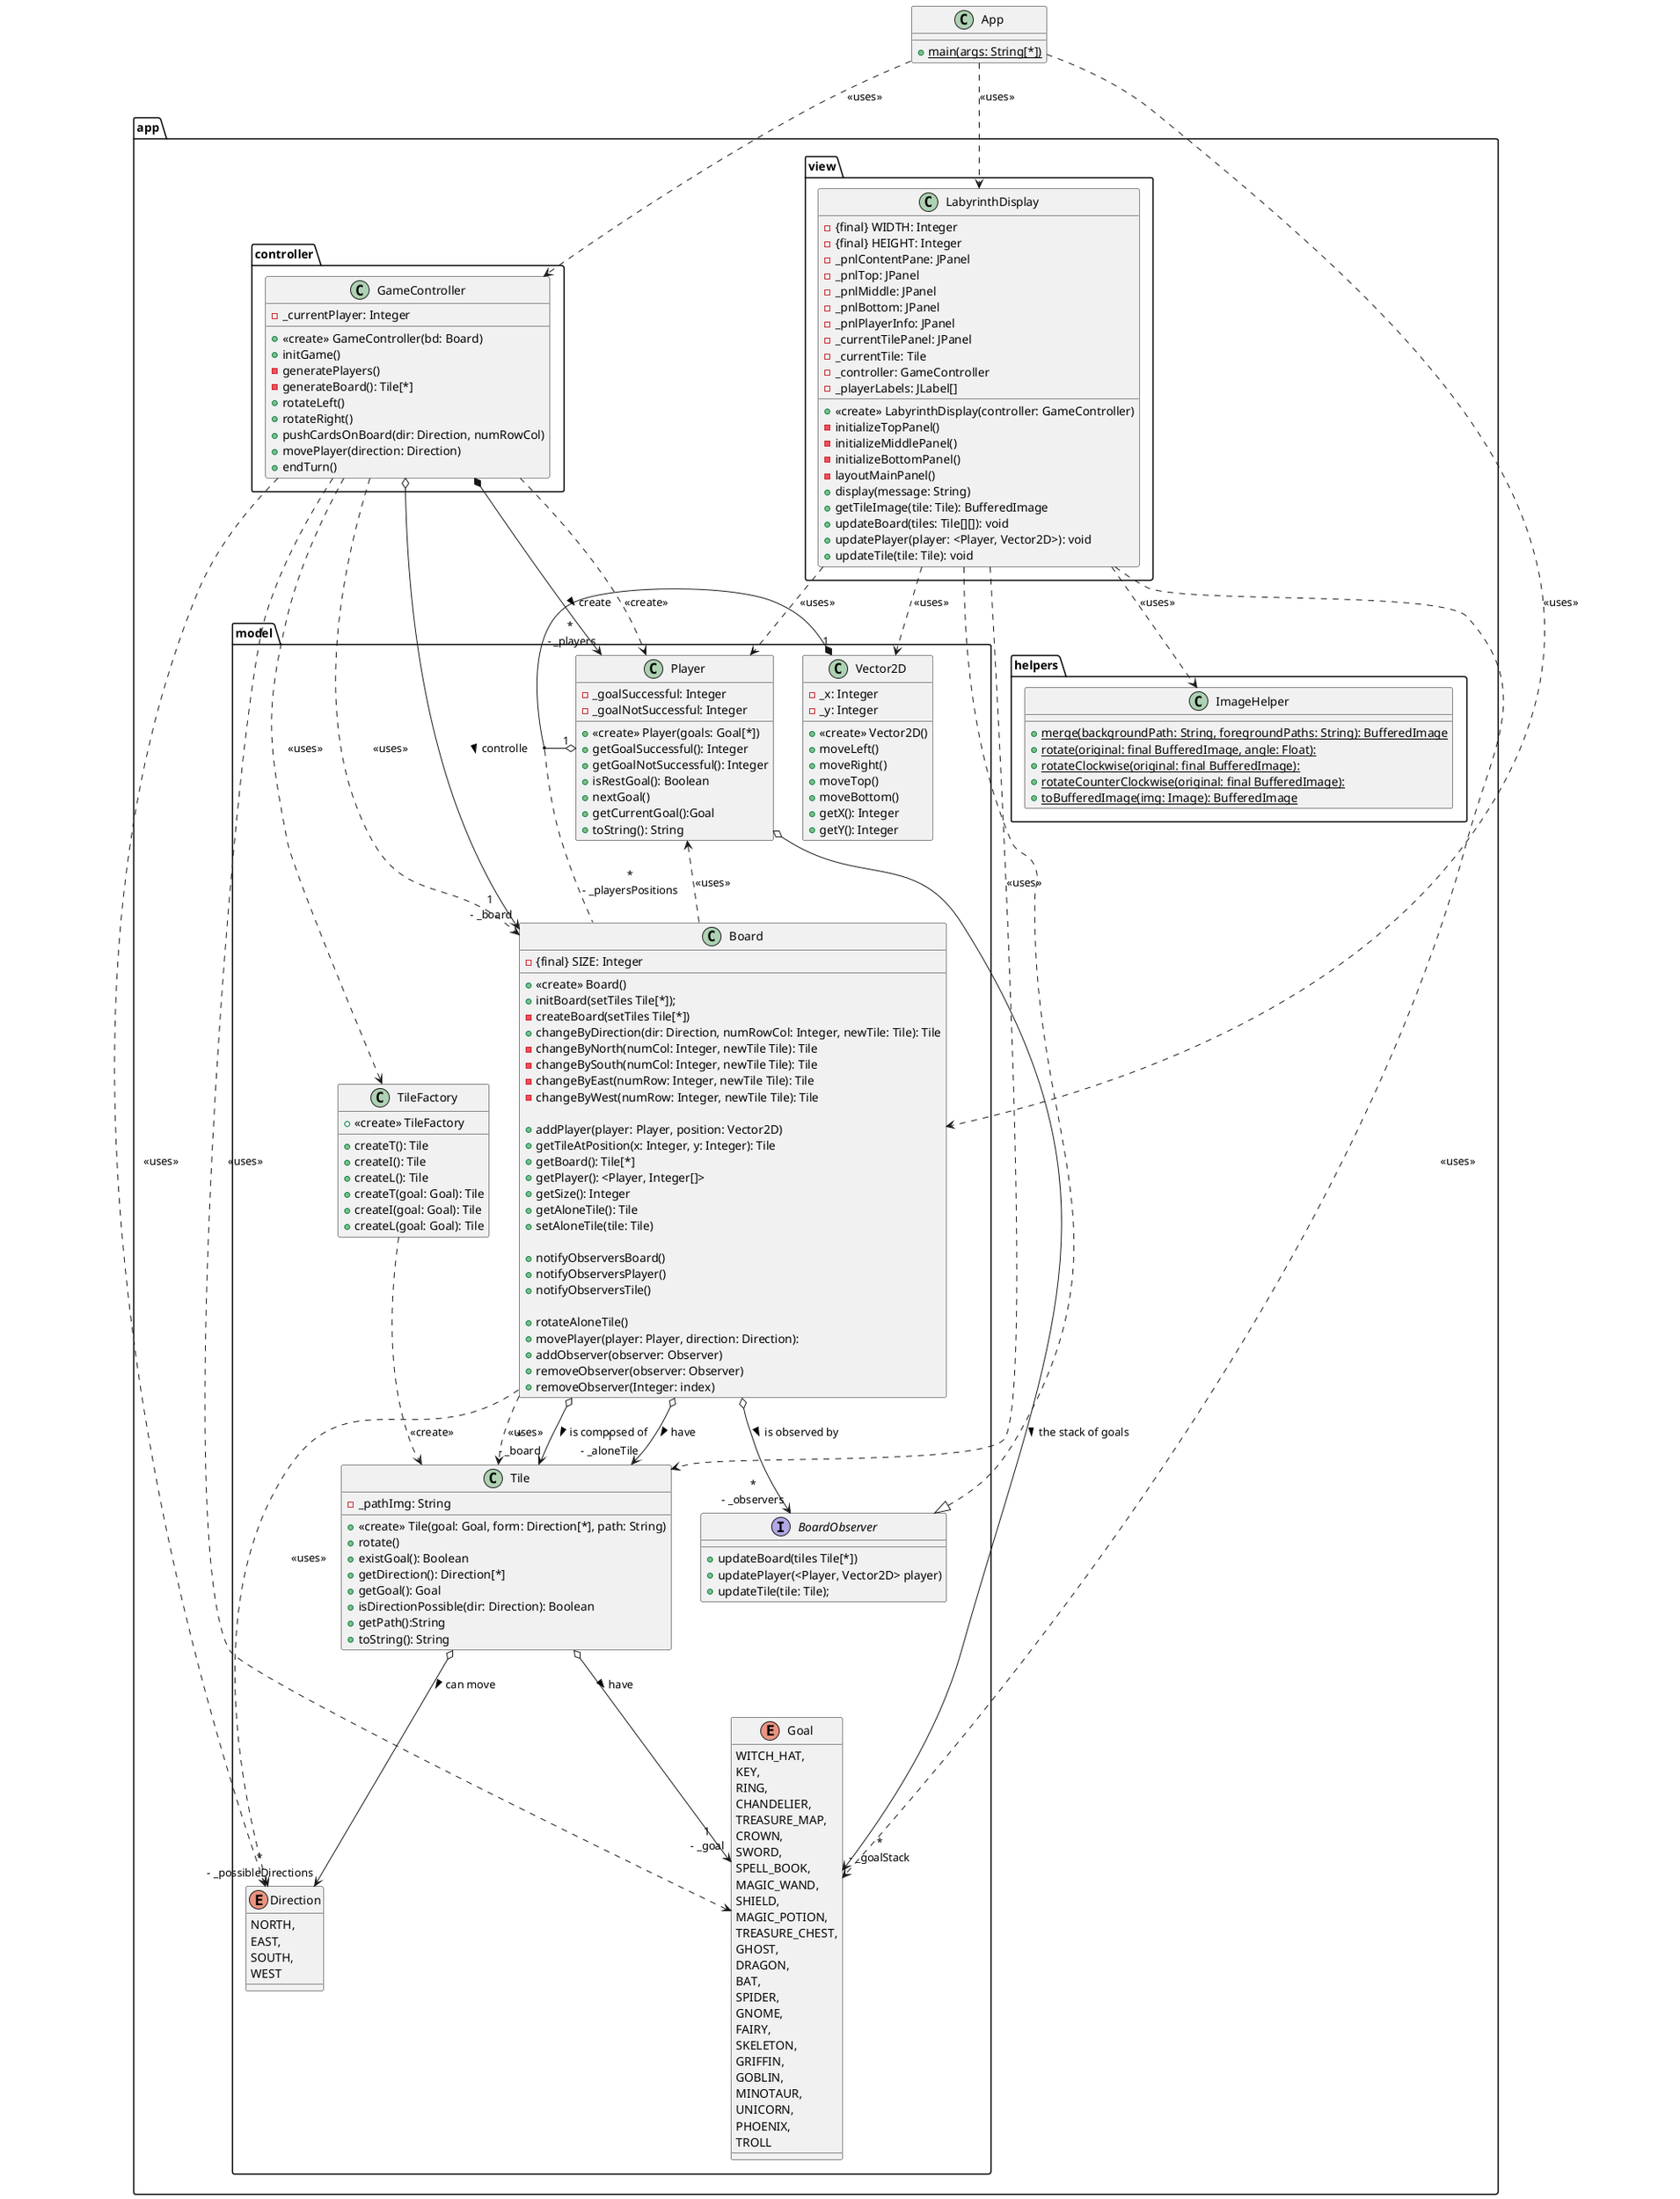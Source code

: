 @startuml

package app {
    package model {
        interface BoardObserver {
            + updateBoard(tiles Tile[*])
            + updatePlayer(<Player, Vector2D> player)
            + updateTile(tile: Tile);
        }

        class Board{
            - {final} SIZE: Integer
            + <<create>> Board()
            + initBoard(setTiles Tile[*]);
            - createBoard(setTiles Tile[*])
            + changeByDirection(dir: Direction, numRowCol: Integer, newTile: Tile): Tile
            - changeByNorth(numCol: Integer, newTile Tile): Tile
            - changeBySouth(numCol: Integer, newTile Tile): Tile
            - changeByEast(numRow: Integer, newTile Tile): Tile
            - changeByWest(numRow: Integer, newTile Tile): Tile

            + addPlayer(player: Player, position: Vector2D)
            + getTileAtPosition(x: Integer, y: Integer): Tile
            + getBoard(): Tile[*]
            + getPlayer(): <Player, Integer[]>
            + getSize(): Integer
            + getAloneTile(): Tile
            + setAloneTile(tile: Tile)

            + notifyObserversBoard()
            + notifyObserversPlayer()
            + notifyObserversTile()

            + rotateAloneTile()
            + movePlayer(player: Player, direction: Direction):
            + addObserver(observer: Observer)
            + removeObserver(observer: Observer)
            + removeObserver(Integer: index)
        }
        Player "1" o-* "1" Vector2D
        (Player, Vector2D) .. Board: *\n- _playersPositions

        Board o--> "*\n- _board" Tile: > is composed of
        Board o--> "1\n- _aloneTile" Tile: > have
        Board o--> "*\n- _observers" BoardObserver: > is observed by

        class Player{
            - _goalSuccessful: Integer
            - _goalNotSuccessful: Integer
            + <<create>> Player(goals: Goal[*])
            + getGoalSuccessful(): Integer
            + getGoalNotSuccessful(): Integer
            + isRestGoal(): Boolean
            + nextGoal()
            + getCurrentGoal():Goal
            + toString(): String
        }
        Player o-->"*\n- _goalStack" Goal: > the stack of goals 

        class Tile{
            - _pathImg: String
            + <<create>> Tile(goal: Goal, form: Direction[*], path: String)
            + rotate()
            + existGoal(): Boolean
            + getDirection(): Direction[*]
            + getGoal(): Goal
            + isDirectionPossible(dir: Direction): Boolean
            + getPath():String
            + toString(): String
        }
        Tile o-->"1\n- _goal" Goal: > have
        Tile o-->"*\n- _possibleDirections" Direction: > can move 

        class TileFactory{
            + <<create>> TileFactory
            + createT(): Tile
            + createI(): Tile
            + createL(): Tile
            + createT(goal: Goal): Tile
            + createI(goal: Goal): Tile
            + createL(goal: Goal): Tile
        }

        enum Goal{
            WITCH_HAT,
            KEY,
            RING,
            CHANDELIER,
            TREASURE_MAP,
            CROWN,
            SWORD,
            SPELL_BOOK,
            MAGIC_WAND,
            SHIELD,
            MAGIC_POTION,
            TREASURE_CHEST,
            GHOST,
            DRAGON,
            BAT,
            SPIDER,
            GNOME,
            FAIRY,
            SKELETON,
            GRIFFIN,
            GOBLIN,
            MINOTAUR,
            UNICORN,
            PHOENIX,
            TROLL
        }
        enum Direction{
            NORTH,
            EAST,
            SOUTH,
            WEST
        }

        class Vector2D
        {
            - _x: Integer
            - _y: Integer
            + <<create>> Vector2D()
            + moveLeft()
            + moveRight()
            + moveTop()
            + moveBottom()
            + getX(): Integer
            + getY(): Integer
        }

    }
    package controller 
    {
        class GameController
        {
            - _currentPlayer: Integer
            + <<create>> GameController(bd: Board)
            + initGame()
            - generatePlayers()
            - generateBoard(): Tile[*]
            + rotateLeft()
            + rotateRight()
            + pushCardsOnBoard(dir: Direction, numRowCol)
            + movePlayer(direction: Direction)
            + endTurn()
        }
        GameController o--> "1\n - _board" app.model.Board: > controlle
        GameController *--> "*\n - _players" app.model.Player: > create 
    }

    package view 
    {
        class LabyrinthDisplay implements app.model.BoardObserver
        {
            - {final} WIDTH: Integer
            - {final} HEIGHT: Integer
            - _pnlContentPane: JPanel
            - _pnlTop: JPanel
            - _pnlMiddle: JPanel
            - _pnlBottom: JPanel
            - _pnlPlayerInfo: JPanel
            - _currentTilePanel: JPanel
            - _currentTile: Tile
            - _controller: GameController
            - _playerLabels: JLabel[]

            + <<create>> LabyrinthDisplay(controller: GameController)
            - initializeTopPanel()
            - initializeMiddlePanel()
            - initializeBottomPanel()
            - layoutMainPanel()
            + display(message: String)
            + getTileImage(tile: Tile): BufferedImage
            + updateBoard(tiles: Tile[][]): void
            + updatePlayer(player: <Player, Vector2D>): void
            + updateTile(tile: Tile): void
        }
    }

    LabyrinthDisplay ..> helpers.ImageHelper: <<uses>>

    package helpers{
        class ImageHelper
        {
            + {static} merge(backgroundPath: String, foregroundPaths: String): BufferedImage
            + {static} rotate(original: final BufferedImage, angle: Float): 
            + {static} rotateClockwise(original: final BufferedImage): 
            + {static} rotateCounterClockwise(original: final BufferedImage): 
            + {static} toBufferedImage(img: Image): BufferedImage 
        }
    }
}

class App {
    + {static} main(args: String[*])
}

TileFactory ..> Tile: <<create>>
Board ..> Direction: <<uses>>
Board ..> Player: <<uses>>
Board ..> Tile: <<uses>>
GameController ..> TileFactory: <<uses>>
GameController ..> Player: <<create>>
GameController ..> Board: <<uses>>
GameController ..> Direction: <<uses>>
GameController ..> Goal: <<uses>>
LabyrinthDisplay ..> Tile: <<uses>>
LabyrinthDisplay ..> Goal: <<uses>>
LabyrinthDisplay ..> Player: <<uses>>
LabyrinthDisplay ..> Vector2D: <<uses>>
App ..> app.model.Board: <<uses>>
App ..> app.controller.GameController: <<uses>>
App ..> app.view.LabyrinthDisplay: <<uses>>

@enduml